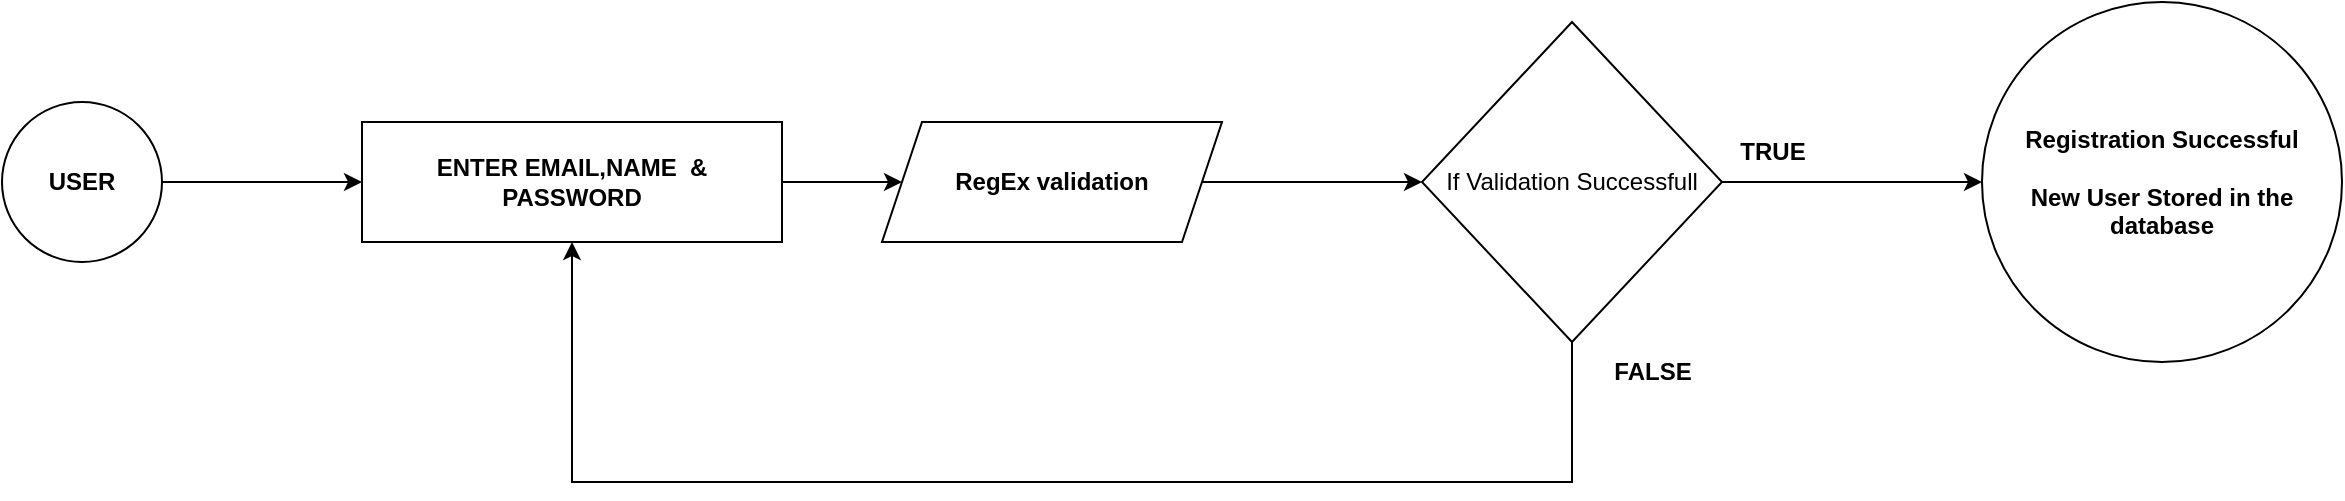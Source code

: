 <mxfile version="21.6.9" type="github">
  <diagram name="Page-1" id="FDIGk6M8lIRo38q5FCfL">
    <mxGraphModel dx="1615" dy="838" grid="1" gridSize="10" guides="1" tooltips="1" connect="1" arrows="1" fold="1" page="1" pageScale="1" pageWidth="850" pageHeight="1100" math="0" shadow="0">
      <root>
        <mxCell id="0" />
        <mxCell id="1" parent="0" />
        <mxCell id="BISF3pt-eWMju1SnT-_H-5" style="edgeStyle=orthogonalEdgeStyle;rounded=0;orthogonalLoop=1;jettySize=auto;html=1;" edge="1" parent="1" source="BISF3pt-eWMju1SnT-_H-1" target="BISF3pt-eWMju1SnT-_H-2">
          <mxGeometry relative="1" as="geometry" />
        </mxCell>
        <mxCell id="BISF3pt-eWMju1SnT-_H-1" value="&lt;b&gt;USER&lt;/b&gt;" style="ellipse;whiteSpace=wrap;html=1;aspect=fixed;" vertex="1" parent="1">
          <mxGeometry x="90" y="170" width="80" height="80" as="geometry" />
        </mxCell>
        <mxCell id="BISF3pt-eWMju1SnT-_H-6" style="edgeStyle=orthogonalEdgeStyle;rounded=0;orthogonalLoop=1;jettySize=auto;html=1;entryX=0;entryY=0.5;entryDx=0;entryDy=0;" edge="1" parent="1" source="BISF3pt-eWMju1SnT-_H-2" target="BISF3pt-eWMju1SnT-_H-3">
          <mxGeometry relative="1" as="geometry" />
        </mxCell>
        <mxCell id="BISF3pt-eWMju1SnT-_H-2" value="&lt;b&gt;ENTER EMAIL,NAME&amp;nbsp; &amp;amp; PASSWORD&lt;/b&gt;" style="rounded=0;whiteSpace=wrap;html=1;" vertex="1" parent="1">
          <mxGeometry x="270" y="180" width="210" height="60" as="geometry" />
        </mxCell>
        <mxCell id="BISF3pt-eWMju1SnT-_H-7" style="edgeStyle=orthogonalEdgeStyle;rounded=0;orthogonalLoop=1;jettySize=auto;html=1;entryX=0;entryY=0.5;entryDx=0;entryDy=0;" edge="1" parent="1" source="BISF3pt-eWMju1SnT-_H-3">
          <mxGeometry relative="1" as="geometry">
            <mxPoint x="800" y="210" as="targetPoint" />
          </mxGeometry>
        </mxCell>
        <mxCell id="BISF3pt-eWMju1SnT-_H-3" value="&lt;b&gt;RegEx validation&lt;/b&gt;" style="shape=parallelogram;perimeter=parallelogramPerimeter;whiteSpace=wrap;html=1;fixedSize=1;" vertex="1" parent="1">
          <mxGeometry x="530" y="180" width="170" height="60" as="geometry" />
        </mxCell>
        <mxCell id="BISF3pt-eWMju1SnT-_H-11" value="" style="edgeStyle=orthogonalEdgeStyle;rounded=0;orthogonalLoop=1;jettySize=auto;html=1;" edge="1" parent="1" source="BISF3pt-eWMju1SnT-_H-8" target="BISF3pt-eWMju1SnT-_H-10">
          <mxGeometry relative="1" as="geometry" />
        </mxCell>
        <mxCell id="BISF3pt-eWMju1SnT-_H-13" style="edgeStyle=orthogonalEdgeStyle;rounded=0;orthogonalLoop=1;jettySize=auto;html=1;entryX=0.5;entryY=1;entryDx=0;entryDy=0;exitX=0.5;exitY=1;exitDx=0;exitDy=0;" edge="1" parent="1" source="BISF3pt-eWMju1SnT-_H-8" target="BISF3pt-eWMju1SnT-_H-2">
          <mxGeometry relative="1" as="geometry">
            <mxPoint x="880" y="350" as="sourcePoint" />
            <mxPoint x="370.0" y="310.0" as="targetPoint" />
            <Array as="points">
              <mxPoint x="875" y="360" />
              <mxPoint x="375" y="360" />
            </Array>
          </mxGeometry>
        </mxCell>
        <mxCell id="BISF3pt-eWMju1SnT-_H-8" value="If Validation Successfull" style="rhombus;whiteSpace=wrap;html=1;" vertex="1" parent="1">
          <mxGeometry x="800" y="130" width="150" height="160" as="geometry" />
        </mxCell>
        <mxCell id="BISF3pt-eWMju1SnT-_H-10" value="&lt;b&gt;Registration Successful&lt;br&gt;&lt;br&gt;New User Stored in the database&lt;br&gt;&lt;/b&gt;" style="ellipse;whiteSpace=wrap;html=1;aspect=fixed;" vertex="1" parent="1">
          <mxGeometry x="1080" y="120" width="180" height="180" as="geometry" />
        </mxCell>
        <mxCell id="BISF3pt-eWMju1SnT-_H-15" value="&lt;b&gt;TRUE&lt;/b&gt;" style="text;html=1;align=center;verticalAlign=middle;resizable=0;points=[];autosize=1;strokeColor=none;fillColor=none;" vertex="1" parent="1">
          <mxGeometry x="945" y="180" width="60" height="30" as="geometry" />
        </mxCell>
        <mxCell id="BISF3pt-eWMju1SnT-_H-16" value="&lt;b&gt;FALSE&lt;/b&gt;" style="text;html=1;align=center;verticalAlign=middle;resizable=0;points=[];autosize=1;strokeColor=none;fillColor=none;" vertex="1" parent="1">
          <mxGeometry x="885" y="290" width="60" height="30" as="geometry" />
        </mxCell>
      </root>
    </mxGraphModel>
  </diagram>
</mxfile>
